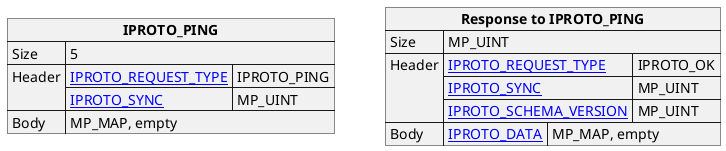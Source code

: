 @startuml

skinparam map {
    HyperlinkColor #0077FF
    FontColor #313131
    BorderColor #313131
    BackgroundColor transparent
}

json "**IPROTO_PING**" as ping_request {
    "Size": "5",
    "Header": {
      "[[https://tarantool.io/en/doc/latest/dev_guide/internals/iproto/keys IPROTO_REQUEST_TYPE]]": "IPROTO_PING",
      "[[https://tarantool.io/en/doc/latest/dev_guide/internals/iproto/keys IPROTO_SYNC]]": "MP_UINT"
    },
    "Body": "MP_MAP, empty"
}

json "**Response to IPROTO_PING**" as insert_response {
    "Size": "MP_UINT",
    "Header": {
    "[[tarantool.io/en/doc/latest/dev_guide/internals/iproto/keys IPROTO_REQUEST_TYPE]]": "IPROTO_OK",
    "[[tarantool.io/en/doc/latest/dev_guide/internals/iproto/keys IPROTO_SYNC]]": "MP_UINT",
    "[[tarantool.io/en/doc/latest/dev_guide/internals/iproto/keys IPROTO_SCHEMA_VERSION]]": "MP_UINT"
    },
    "Body": {
    "[[tarantool.io/en/doc/latest/dev_guide/internals/iproto/keys IPROTO_DATA]]": "MP_MAP, empty"
    }
}

@enduml
